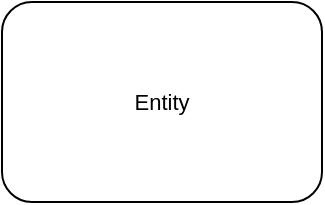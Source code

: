 <mxfile version="20.4.0" type="github">
  <diagram id="R2lEEEUBdFMjLlhIrx00" name="Page-1">
    <mxGraphModel dx="4465" dy="3565" grid="1" gridSize="10" guides="1" tooltips="1" connect="1" arrows="1" fold="1" page="1" pageScale="1" pageWidth="850" pageHeight="1100" math="0" shadow="0" extFonts="Permanent Marker^https://fonts.googleapis.com/css?family=Permanent+Marker">
      <root>
        <mxCell id="0" />
        <mxCell id="1" parent="0" />
        <mxCell id="eNqNxu4gamPWBtJRf4EA-71" value="Entity" style="whiteSpace=wrap;html=1;align=center;rounded=1;sketch=0;fontSize=11;" vertex="1" parent="1">
          <mxGeometry x="310" y="460" width="160" height="100" as="geometry" />
        </mxCell>
      </root>
    </mxGraphModel>
  </diagram>
</mxfile>
